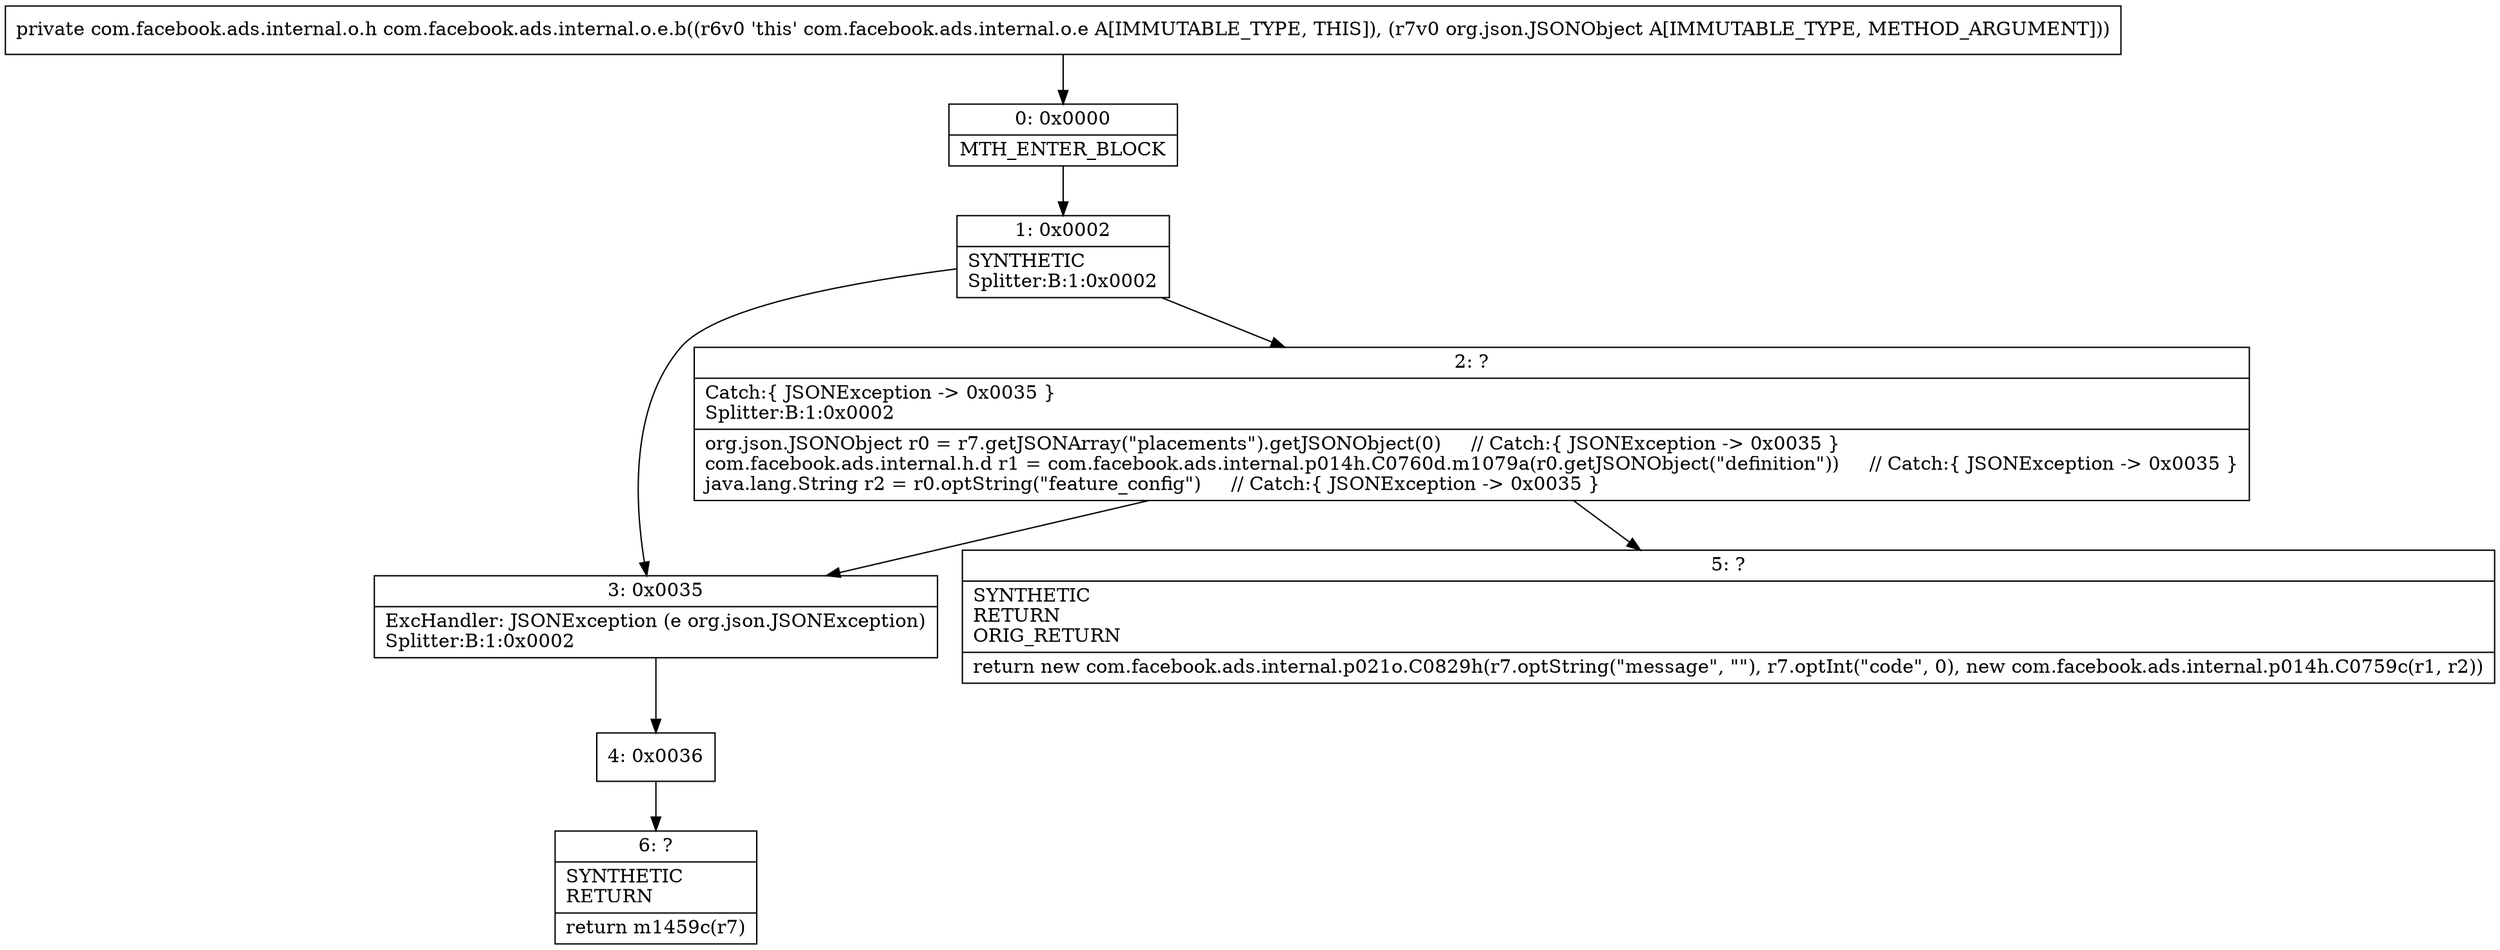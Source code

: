 digraph "CFG forcom.facebook.ads.internal.o.e.b(Lorg\/json\/JSONObject;)Lcom\/facebook\/ads\/internal\/o\/h;" {
Node_0 [shape=record,label="{0\:\ 0x0000|MTH_ENTER_BLOCK\l}"];
Node_1 [shape=record,label="{1\:\ 0x0002|SYNTHETIC\lSplitter:B:1:0x0002\l}"];
Node_2 [shape=record,label="{2\:\ ?|Catch:\{ JSONException \-\> 0x0035 \}\lSplitter:B:1:0x0002\l|org.json.JSONObject r0 = r7.getJSONArray(\"placements\").getJSONObject(0)     \/\/ Catch:\{ JSONException \-\> 0x0035 \}\lcom.facebook.ads.internal.h.d r1 = com.facebook.ads.internal.p014h.C0760d.m1079a(r0.getJSONObject(\"definition\"))     \/\/ Catch:\{ JSONException \-\> 0x0035 \}\ljava.lang.String r2 = r0.optString(\"feature_config\")     \/\/ Catch:\{ JSONException \-\> 0x0035 \}\l}"];
Node_3 [shape=record,label="{3\:\ 0x0035|ExcHandler: JSONException (e org.json.JSONException)\lSplitter:B:1:0x0002\l}"];
Node_4 [shape=record,label="{4\:\ 0x0036}"];
Node_5 [shape=record,label="{5\:\ ?|SYNTHETIC\lRETURN\lORIG_RETURN\l|return new com.facebook.ads.internal.p021o.C0829h(r7.optString(\"message\", \"\"), r7.optInt(\"code\", 0), new com.facebook.ads.internal.p014h.C0759c(r1, r2))\l}"];
Node_6 [shape=record,label="{6\:\ ?|SYNTHETIC\lRETURN\l|return m1459c(r7)\l}"];
MethodNode[shape=record,label="{private com.facebook.ads.internal.o.h com.facebook.ads.internal.o.e.b((r6v0 'this' com.facebook.ads.internal.o.e A[IMMUTABLE_TYPE, THIS]), (r7v0 org.json.JSONObject A[IMMUTABLE_TYPE, METHOD_ARGUMENT])) }"];
MethodNode -> Node_0;
Node_0 -> Node_1;
Node_1 -> Node_2;
Node_1 -> Node_3;
Node_2 -> Node_3;
Node_2 -> Node_5;
Node_3 -> Node_4;
Node_4 -> Node_6;
}

